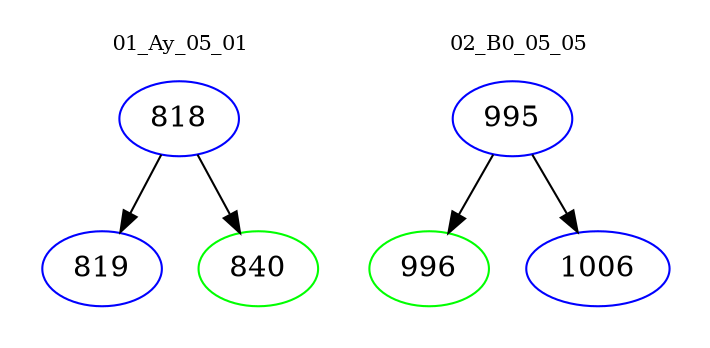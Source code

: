 digraph{
subgraph cluster_0 {
color = white
label = "01_Ay_05_01";
fontsize=10;
T0_818 [label="818", color="blue"]
T0_818 -> T0_819 [color="black"]
T0_819 [label="819", color="blue"]
T0_818 -> T0_840 [color="black"]
T0_840 [label="840", color="green"]
}
subgraph cluster_1 {
color = white
label = "02_B0_05_05";
fontsize=10;
T1_995 [label="995", color="blue"]
T1_995 -> T1_996 [color="black"]
T1_996 [label="996", color="green"]
T1_995 -> T1_1006 [color="black"]
T1_1006 [label="1006", color="blue"]
}
}
